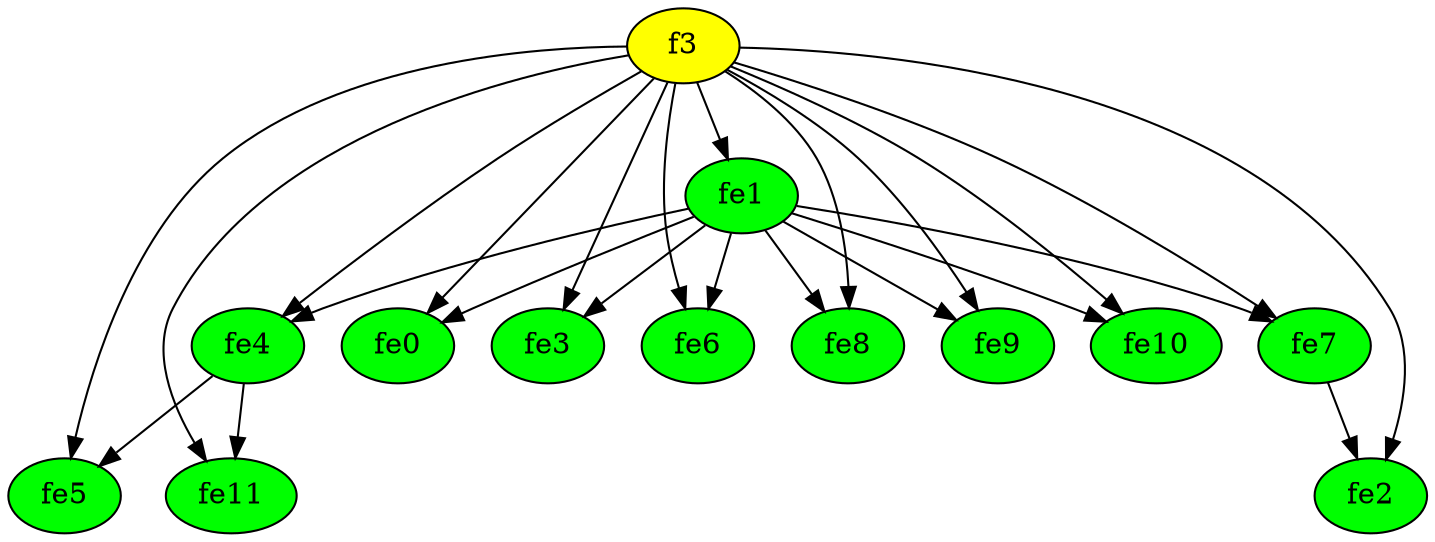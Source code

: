 digraph {
	f3 [label=f3 fillcolor=yellow style=filled]
	fe0 [label=fe0 fillcolor=green style=filled]
	fe1 [label=fe1 fillcolor=green style=filled]
	fe2 [label=fe2 fillcolor=green style=filled]
	fe3 [label=fe3 fillcolor=green style=filled]
	fe4 [label=fe4 fillcolor=green style=filled]
	fe5 [label=fe5 fillcolor=green style=filled]
	fe6 [label=fe6 fillcolor=green style=filled]
	fe7 [label=fe7 fillcolor=green style=filled]
	fe8 [label=fe8 fillcolor=green style=filled]
	fe9 [label=fe9 fillcolor=green style=filled]
	fe10 [label=fe10 fillcolor=green style=filled]
	fe11 [label=fe11 fillcolor=green style=filled]
	f3 -> fe0
	f3 -> fe1
	f3 -> fe2
	f3 -> fe3
	f3 -> fe4
	f3 -> fe5
	f3 -> fe6
	f3 -> fe7
	f3 -> fe8
	f3 -> fe9
	f3 -> fe10
	f3 -> fe11
	fe1 -> fe0
	fe1 -> fe3
	fe1 -> fe4
	fe1 -> fe6
	fe1 -> fe7
	fe1 -> fe8
	fe1 -> fe9
	fe1 -> fe10
	fe4 -> fe5
	fe4 -> fe11
	fe7 -> fe2
}
